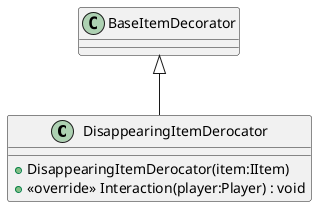 @startuml
class DisappearingItemDerocator {
    + DisappearingItemDerocator(item:IItem)
    + <<override>> Interaction(player:Player) : void
}
BaseItemDecorator <|-- DisappearingItemDerocator
@enduml
